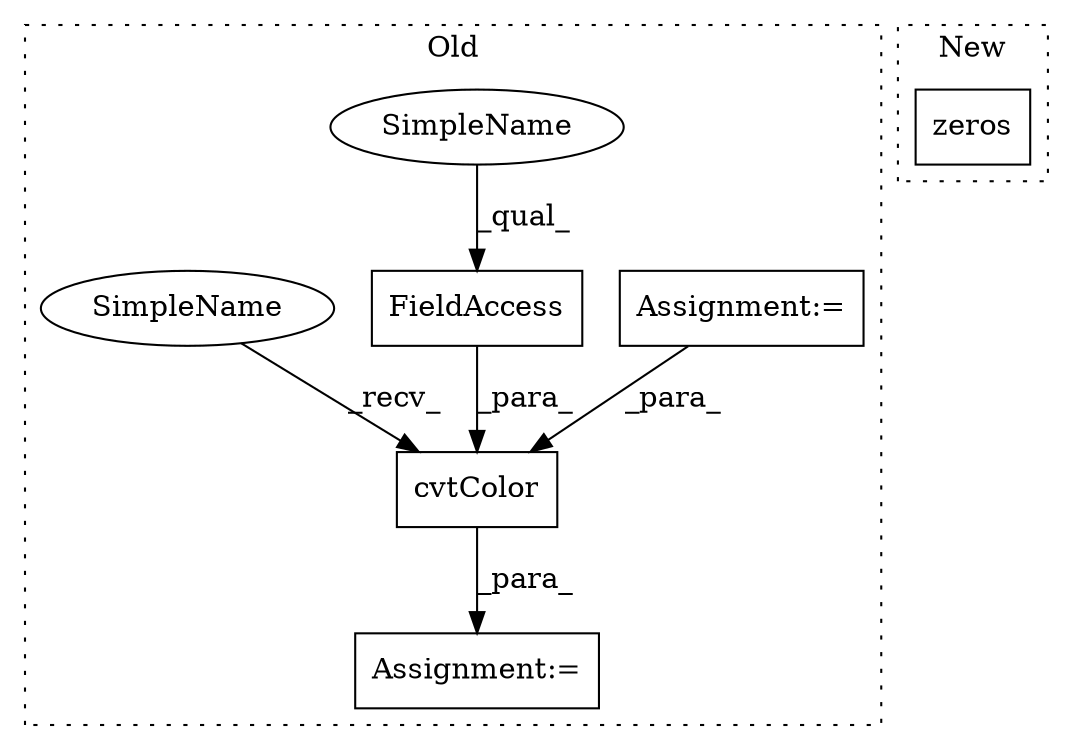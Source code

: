 digraph G {
subgraph cluster0 {
1 [label="cvtColor" a="32" s="2446,2480" l="9,1" shape="box"];
3 [label="FieldAccess" a="22" s="2463" l="17" shape="box"];
4 [label="Assignment:=" a="7" s="2441" l="1" shape="box"];
5 [label="Assignment:=" a="7" s="2390" l="1" shape="box"];
6 [label="SimpleName" a="42" s="2463" l="3" shape="ellipse"];
7 [label="SimpleName" a="42" s="2442" l="3" shape="ellipse"];
label = "Old";
style="dotted";
}
subgraph cluster1 {
2 [label="zeros" a="32" s="4846,4857" l="6,1" shape="box"];
label = "New";
style="dotted";
}
1 -> 4 [label="_para_"];
3 -> 1 [label="_para_"];
5 -> 1 [label="_para_"];
6 -> 3 [label="_qual_"];
7 -> 1 [label="_recv_"];
}